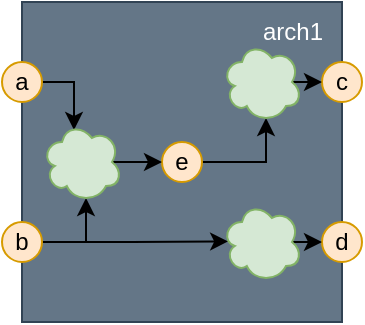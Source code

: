 <mxfile version="20.3.0" type="device"><diagram id="jzAzM_FUZYp2jUHJV6VW" name="Page-1"><mxGraphModel dx="335" dy="234" grid="1" gridSize="10" guides="1" tooltips="1" connect="1" arrows="1" fold="1" page="1" pageScale="1" pageWidth="850" pageHeight="1100" math="0" shadow="0"><root><mxCell id="0"/><mxCell id="1" parent="0"/><mxCell id="5QIgwZKvx5lz6URdjkDi-1" value="" style="rounded=0;whiteSpace=wrap;html=1;fillColor=#647687;fontColor=#ffffff;strokeColor=#314354;" parent="1" vertex="1"><mxGeometry x="320" y="480" width="160" height="160" as="geometry"/></mxCell><mxCell id="HENVVGCkwWne2ETZm2Uh-8" style="edgeStyle=orthogonalEdgeStyle;rounded=0;orthogonalLoop=1;jettySize=auto;html=1;exitX=1;exitY=0.5;exitDx=0;exitDy=0;entryX=0.4;entryY=0.1;entryDx=0;entryDy=0;entryPerimeter=0;" edge="1" parent="1" source="5QIgwZKvx5lz6URdjkDi-12" target="HENVVGCkwWne2ETZm2Uh-3"><mxGeometry relative="1" as="geometry"/></mxCell><mxCell id="5QIgwZKvx5lz6URdjkDi-12" value="a" style="ellipse;whiteSpace=wrap;html=1;aspect=fixed;fillColor=#ffe6cc;strokeColor=#d79b00;" parent="1" vertex="1"><mxGeometry x="310" y="510" width="20" height="20" as="geometry"/></mxCell><mxCell id="HENVVGCkwWne2ETZm2Uh-9" style="edgeStyle=orthogonalEdgeStyle;rounded=0;orthogonalLoop=1;jettySize=auto;html=1;exitX=1;exitY=0.5;exitDx=0;exitDy=0;entryX=0.55;entryY=0.95;entryDx=0;entryDy=0;entryPerimeter=0;" edge="1" parent="1" source="5QIgwZKvx5lz6URdjkDi-13" target="HENVVGCkwWne2ETZm2Uh-3"><mxGeometry relative="1" as="geometry"/></mxCell><mxCell id="HENVVGCkwWne2ETZm2Uh-14" style="edgeStyle=orthogonalEdgeStyle;rounded=0;orthogonalLoop=1;jettySize=auto;html=1;exitX=1;exitY=0.5;exitDx=0;exitDy=0;entryX=0.077;entryY=0.493;entryDx=0;entryDy=0;entryPerimeter=0;" edge="1" parent="1" source="5QIgwZKvx5lz6URdjkDi-13" target="HENVVGCkwWne2ETZm2Uh-5"><mxGeometry relative="1" as="geometry"/></mxCell><mxCell id="5QIgwZKvx5lz6URdjkDi-13" value="b" style="ellipse;whiteSpace=wrap;html=1;aspect=fixed;fillColor=#ffe6cc;strokeColor=#d79b00;" parent="1" vertex="1"><mxGeometry x="310" y="590" width="20" height="20" as="geometry"/></mxCell><mxCell id="5QIgwZKvx5lz6URdjkDi-14" value="c" style="ellipse;whiteSpace=wrap;html=1;aspect=fixed;fillColor=#ffe6cc;strokeColor=#d79b00;" parent="1" vertex="1"><mxGeometry x="470" y="510" width="20" height="20" as="geometry"/></mxCell><mxCell id="5QIgwZKvx5lz6URdjkDi-15" value="d" style="ellipse;whiteSpace=wrap;html=1;aspect=fixed;fillColor=#ffe6cc;strokeColor=#d79b00;" parent="1" vertex="1"><mxGeometry x="470" y="590" width="20" height="20" as="geometry"/></mxCell><mxCell id="HENVVGCkwWne2ETZm2Uh-1" value="arch1" style="text;html=1;align=center;verticalAlign=middle;resizable=0;points=[];autosize=1;strokeColor=none;fillColor=none;fontColor=#FFFFFF;" vertex="1" parent="1"><mxGeometry x="430" y="480" width="50" height="30" as="geometry"/></mxCell><mxCell id="HENVVGCkwWne2ETZm2Uh-13" style="edgeStyle=orthogonalEdgeStyle;rounded=0;orthogonalLoop=1;jettySize=auto;html=1;exitX=1;exitY=0.5;exitDx=0;exitDy=0;entryX=0.55;entryY=0.95;entryDx=0;entryDy=0;entryPerimeter=0;" edge="1" parent="1" source="HENVVGCkwWne2ETZm2Uh-2" target="HENVVGCkwWne2ETZm2Uh-10"><mxGeometry relative="1" as="geometry"/></mxCell><mxCell id="HENVVGCkwWne2ETZm2Uh-2" value="e" style="ellipse;whiteSpace=wrap;html=1;aspect=fixed;fillColor=#ffe6cc;strokeColor=#d79b00;" vertex="1" parent="1"><mxGeometry x="390" y="550" width="20" height="20" as="geometry"/></mxCell><mxCell id="HENVVGCkwWne2ETZm2Uh-4" style="edgeStyle=orthogonalEdgeStyle;rounded=0;orthogonalLoop=1;jettySize=auto;html=1;exitX=0.875;exitY=0.5;exitDx=0;exitDy=0;exitPerimeter=0;entryX=0;entryY=0.5;entryDx=0;entryDy=0;" edge="1" parent="1" source="HENVVGCkwWne2ETZm2Uh-3" target="HENVVGCkwWne2ETZm2Uh-2"><mxGeometry relative="1" as="geometry"/></mxCell><mxCell id="HENVVGCkwWne2ETZm2Uh-3" value="" style="ellipse;shape=cloud;whiteSpace=wrap;html=1;fillColor=#d5e8d4;strokeColor=#82b366;" vertex="1" parent="1"><mxGeometry x="330" y="540" width="40" height="40" as="geometry"/></mxCell><mxCell id="HENVVGCkwWne2ETZm2Uh-6" style="edgeStyle=orthogonalEdgeStyle;rounded=0;orthogonalLoop=1;jettySize=auto;html=1;exitX=0.875;exitY=0.5;exitDx=0;exitDy=0;exitPerimeter=0;entryX=0;entryY=0.5;entryDx=0;entryDy=0;" edge="1" parent="1" source="HENVVGCkwWne2ETZm2Uh-5" target="5QIgwZKvx5lz6URdjkDi-15"><mxGeometry relative="1" as="geometry"/></mxCell><mxCell id="HENVVGCkwWne2ETZm2Uh-5" value="" style="ellipse;shape=cloud;whiteSpace=wrap;html=1;fillColor=#d5e8d4;strokeColor=#82b366;" vertex="1" parent="1"><mxGeometry x="420" y="580" width="40" height="40" as="geometry"/></mxCell><mxCell id="HENVVGCkwWne2ETZm2Uh-11" style="edgeStyle=orthogonalEdgeStyle;rounded=0;orthogonalLoop=1;jettySize=auto;html=1;exitX=0.875;exitY=0.5;exitDx=0;exitDy=0;exitPerimeter=0;entryX=0;entryY=0.5;entryDx=0;entryDy=0;" edge="1" parent="1" source="HENVVGCkwWne2ETZm2Uh-10" target="5QIgwZKvx5lz6URdjkDi-14"><mxGeometry relative="1" as="geometry"/></mxCell><mxCell id="HENVVGCkwWne2ETZm2Uh-10" value="" style="ellipse;shape=cloud;whiteSpace=wrap;html=1;fillColor=#d5e8d4;strokeColor=#82b366;" vertex="1" parent="1"><mxGeometry x="420" y="500" width="40" height="40" as="geometry"/></mxCell></root></mxGraphModel></diagram></mxfile>